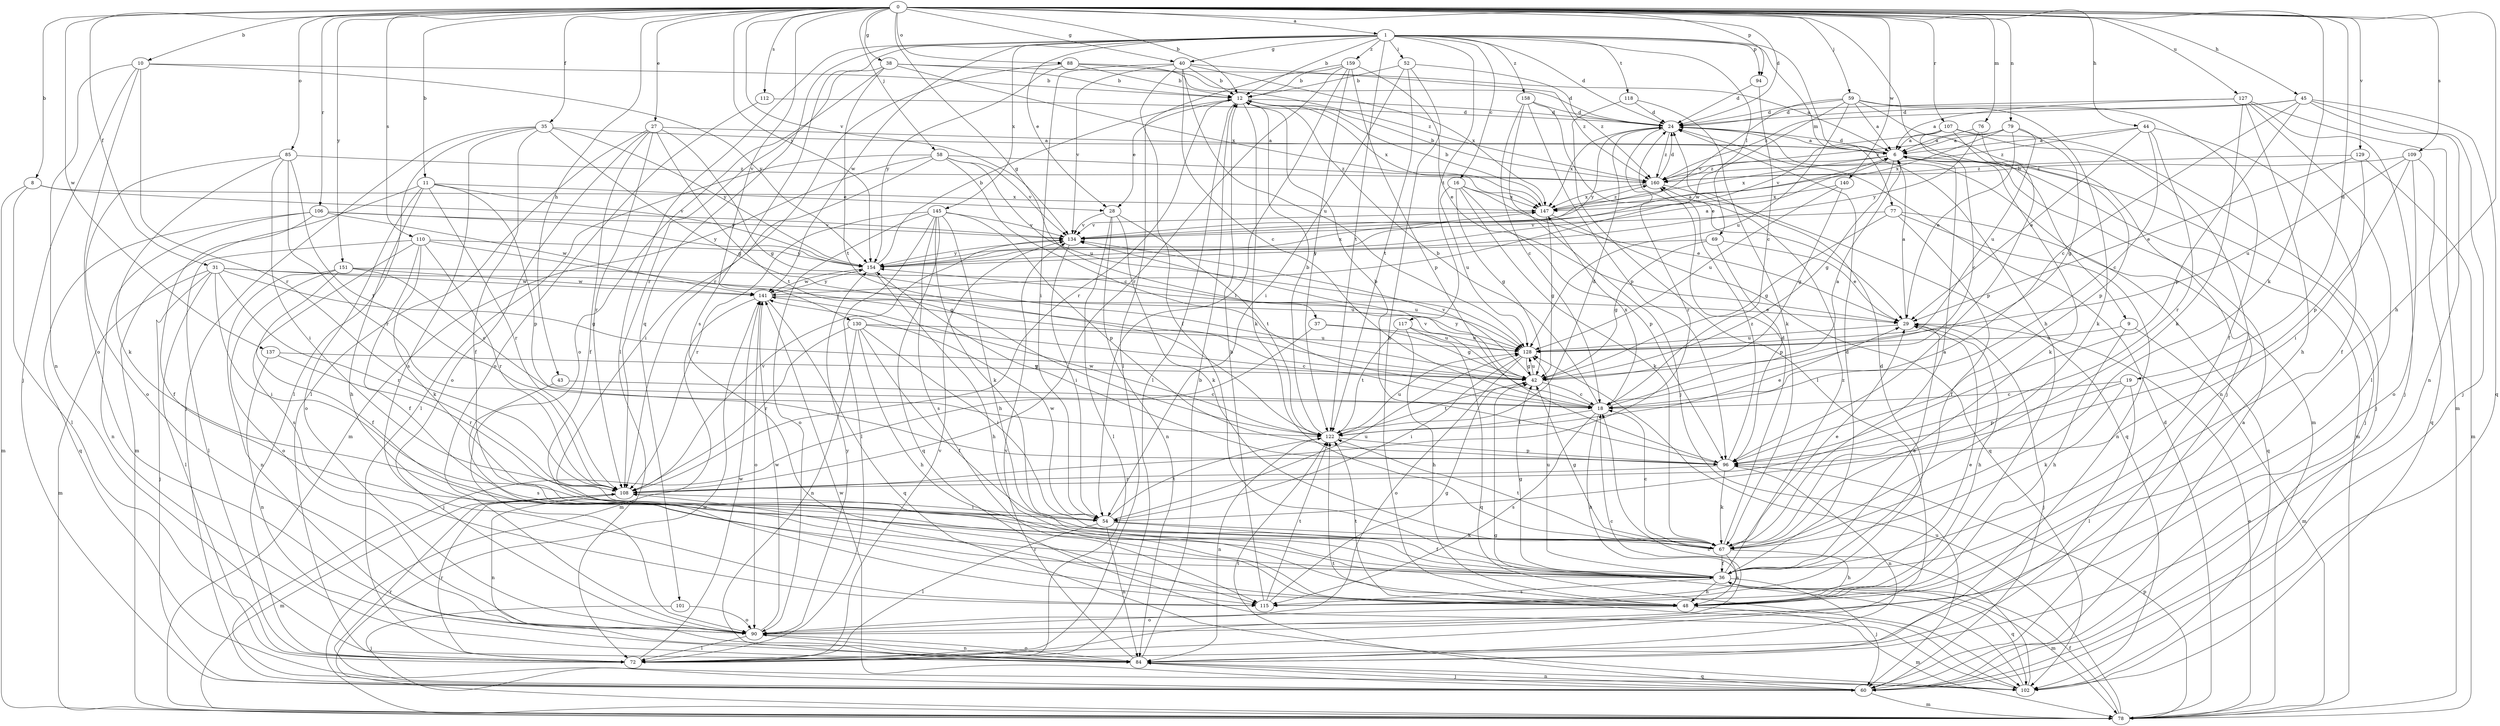 strict digraph  {
0;
1;
6;
8;
9;
10;
11;
12;
16;
18;
19;
24;
27;
28;
29;
31;
35;
36;
37;
38;
40;
42;
43;
44;
45;
48;
52;
54;
58;
59;
60;
67;
69;
72;
76;
77;
78;
79;
84;
85;
88;
90;
94;
96;
101;
102;
106;
107;
108;
109;
110;
112;
115;
117;
118;
122;
127;
128;
129;
130;
134;
137;
140;
141;
145;
147;
151;
154;
158;
159;
160;
0 -> 1  [label=a];
0 -> 8  [label=b];
0 -> 9  [label=b];
0 -> 10  [label=b];
0 -> 11  [label=b];
0 -> 12  [label=b];
0 -> 19  [label=d];
0 -> 24  [label=d];
0 -> 27  [label=e];
0 -> 31  [label=f];
0 -> 35  [label=f];
0 -> 37  [label=g];
0 -> 38  [label=g];
0 -> 40  [label=g];
0 -> 43  [label=h];
0 -> 44  [label=h];
0 -> 45  [label=h];
0 -> 48  [label=h];
0 -> 58  [label=j];
0 -> 59  [label=j];
0 -> 67  [label=k];
0 -> 76  [label=m];
0 -> 79  [label=n];
0 -> 85  [label=o];
0 -> 88  [label=o];
0 -> 94  [label=p];
0 -> 106  [label=r];
0 -> 107  [label=r];
0 -> 109  [label=s];
0 -> 110  [label=s];
0 -> 112  [label=s];
0 -> 127  [label=u];
0 -> 129  [label=v];
0 -> 130  [label=v];
0 -> 134  [label=v];
0 -> 137  [label=w];
0 -> 140  [label=w];
0 -> 151  [label=y];
0 -> 154  [label=y];
1 -> 12  [label=b];
1 -> 16  [label=c];
1 -> 24  [label=d];
1 -> 28  [label=e];
1 -> 40  [label=g];
1 -> 48  [label=h];
1 -> 52  [label=i];
1 -> 69  [label=l];
1 -> 72  [label=l];
1 -> 77  [label=m];
1 -> 94  [label=p];
1 -> 101  [label=q];
1 -> 115  [label=s];
1 -> 117  [label=t];
1 -> 118  [label=t];
1 -> 122  [label=t];
1 -> 141  [label=w];
1 -> 145  [label=x];
1 -> 158  [label=z];
1 -> 159  [label=z];
6 -> 24  [label=d];
6 -> 42  [label=g];
6 -> 60  [label=j];
6 -> 67  [label=k];
6 -> 78  [label=m];
6 -> 147  [label=x];
6 -> 160  [label=z];
8 -> 72  [label=l];
8 -> 78  [label=m];
8 -> 134  [label=v];
8 -> 147  [label=x];
9 -> 48  [label=h];
9 -> 78  [label=m];
9 -> 128  [label=u];
10 -> 12  [label=b];
10 -> 60  [label=j];
10 -> 84  [label=n];
10 -> 90  [label=o];
10 -> 108  [label=r];
10 -> 154  [label=y];
11 -> 28  [label=e];
11 -> 48  [label=h];
11 -> 78  [label=m];
11 -> 90  [label=o];
11 -> 96  [label=p];
11 -> 108  [label=r];
11 -> 154  [label=y];
12 -> 24  [label=d];
12 -> 28  [label=e];
12 -> 67  [label=k];
12 -> 72  [label=l];
12 -> 108  [label=r];
12 -> 147  [label=x];
16 -> 29  [label=e];
16 -> 42  [label=g];
16 -> 67  [label=k];
16 -> 96  [label=p];
16 -> 128  [label=u];
16 -> 147  [label=x];
18 -> 6  [label=a];
18 -> 12  [label=b];
18 -> 48  [label=h];
18 -> 115  [label=s];
18 -> 122  [label=t];
18 -> 134  [label=v];
18 -> 147  [label=x];
19 -> 18  [label=c];
19 -> 67  [label=k];
19 -> 72  [label=l];
19 -> 96  [label=p];
24 -> 6  [label=a];
24 -> 78  [label=m];
24 -> 108  [label=r];
24 -> 147  [label=x];
24 -> 154  [label=y];
24 -> 160  [label=z];
27 -> 6  [label=a];
27 -> 36  [label=f];
27 -> 42  [label=g];
27 -> 72  [label=l];
27 -> 90  [label=o];
27 -> 108  [label=r];
27 -> 122  [label=t];
28 -> 67  [label=k];
28 -> 72  [label=l];
28 -> 84  [label=n];
28 -> 122  [label=t];
28 -> 134  [label=v];
29 -> 6  [label=a];
29 -> 48  [label=h];
29 -> 60  [label=j];
29 -> 128  [label=u];
31 -> 42  [label=g];
31 -> 54  [label=i];
31 -> 60  [label=j];
31 -> 72  [label=l];
31 -> 78  [label=m];
31 -> 108  [label=r];
31 -> 128  [label=u];
31 -> 141  [label=w];
35 -> 6  [label=a];
35 -> 36  [label=f];
35 -> 42  [label=g];
35 -> 60  [label=j];
35 -> 72  [label=l];
35 -> 115  [label=s];
35 -> 154  [label=y];
36 -> 24  [label=d];
36 -> 29  [label=e];
36 -> 42  [label=g];
36 -> 48  [label=h];
36 -> 60  [label=j];
36 -> 78  [label=m];
36 -> 102  [label=q];
36 -> 115  [label=s];
36 -> 128  [label=u];
36 -> 160  [label=z];
37 -> 42  [label=g];
37 -> 60  [label=j];
37 -> 128  [label=u];
38 -> 6  [label=a];
38 -> 12  [label=b];
38 -> 90  [label=o];
38 -> 108  [label=r];
38 -> 122  [label=t];
38 -> 147  [label=x];
40 -> 12  [label=b];
40 -> 18  [label=c];
40 -> 36  [label=f];
40 -> 54  [label=i];
40 -> 128  [label=u];
40 -> 134  [label=v];
40 -> 147  [label=x];
40 -> 160  [label=z];
42 -> 18  [label=c];
42 -> 122  [label=t];
42 -> 128  [label=u];
42 -> 134  [label=v];
42 -> 154  [label=y];
43 -> 18  [label=c];
43 -> 115  [label=s];
44 -> 6  [label=a];
44 -> 18  [label=c];
44 -> 29  [label=e];
44 -> 36  [label=f];
44 -> 108  [label=r];
44 -> 160  [label=z];
45 -> 18  [label=c];
45 -> 24  [label=d];
45 -> 60  [label=j];
45 -> 84  [label=n];
45 -> 96  [label=p];
45 -> 102  [label=q];
45 -> 160  [label=z];
48 -> 78  [label=m];
48 -> 90  [label=o];
48 -> 108  [label=r];
48 -> 122  [label=t];
52 -> 12  [label=b];
52 -> 48  [label=h];
52 -> 54  [label=i];
52 -> 122  [label=t];
52 -> 160  [label=z];
54 -> 36  [label=f];
54 -> 67  [label=k];
54 -> 72  [label=l];
54 -> 84  [label=n];
54 -> 122  [label=t];
54 -> 128  [label=u];
54 -> 141  [label=w];
58 -> 18  [label=c];
58 -> 54  [label=i];
58 -> 72  [label=l];
58 -> 78  [label=m];
58 -> 128  [label=u];
58 -> 134  [label=v];
58 -> 160  [label=z];
59 -> 6  [label=a];
59 -> 24  [label=d];
59 -> 36  [label=f];
59 -> 60  [label=j];
59 -> 67  [label=k];
59 -> 128  [label=u];
59 -> 134  [label=v];
59 -> 141  [label=w];
60 -> 6  [label=a];
60 -> 78  [label=m];
60 -> 84  [label=n];
60 -> 108  [label=r];
60 -> 122  [label=t];
60 -> 141  [label=w];
67 -> 6  [label=a];
67 -> 18  [label=c];
67 -> 24  [label=d];
67 -> 29  [label=e];
67 -> 36  [label=f];
67 -> 42  [label=g];
67 -> 48  [label=h];
67 -> 115  [label=s];
67 -> 122  [label=t];
69 -> 29  [label=e];
69 -> 42  [label=g];
69 -> 96  [label=p];
69 -> 154  [label=y];
72 -> 108  [label=r];
72 -> 134  [label=v];
72 -> 141  [label=w];
76 -> 6  [label=a];
76 -> 96  [label=p];
76 -> 154  [label=y];
77 -> 36  [label=f];
77 -> 42  [label=g];
77 -> 84  [label=n];
77 -> 102  [label=q];
77 -> 134  [label=v];
78 -> 24  [label=d];
78 -> 29  [label=e];
78 -> 36  [label=f];
78 -> 96  [label=p];
78 -> 128  [label=u];
78 -> 141  [label=w];
79 -> 6  [label=a];
79 -> 29  [label=e];
79 -> 42  [label=g];
79 -> 128  [label=u];
79 -> 147  [label=x];
79 -> 160  [label=z];
84 -> 12  [label=b];
84 -> 60  [label=j];
84 -> 90  [label=o];
84 -> 102  [label=q];
84 -> 134  [label=v];
85 -> 54  [label=i];
85 -> 67  [label=k];
85 -> 90  [label=o];
85 -> 108  [label=r];
85 -> 122  [label=t];
85 -> 160  [label=z];
88 -> 12  [label=b];
88 -> 24  [label=d];
88 -> 108  [label=r];
88 -> 154  [label=y];
88 -> 160  [label=z];
90 -> 18  [label=c];
90 -> 72  [label=l];
90 -> 84  [label=n];
90 -> 141  [label=w];
90 -> 154  [label=y];
94 -> 18  [label=c];
94 -> 24  [label=d];
96 -> 12  [label=b];
96 -> 67  [label=k];
96 -> 84  [label=n];
96 -> 108  [label=r];
96 -> 154  [label=y];
96 -> 160  [label=z];
101 -> 60  [label=j];
101 -> 90  [label=o];
102 -> 18  [label=c];
102 -> 42  [label=g];
102 -> 122  [label=t];
106 -> 36  [label=f];
106 -> 84  [label=n];
106 -> 102  [label=q];
106 -> 134  [label=v];
106 -> 141  [label=w];
106 -> 154  [label=y];
107 -> 6  [label=a];
107 -> 18  [label=c];
107 -> 60  [label=j];
107 -> 84  [label=n];
107 -> 96  [label=p];
107 -> 134  [label=v];
108 -> 54  [label=i];
108 -> 78  [label=m];
108 -> 84  [label=n];
108 -> 134  [label=v];
109 -> 90  [label=o];
109 -> 96  [label=p];
109 -> 102  [label=q];
109 -> 128  [label=u];
109 -> 160  [label=z];
110 -> 36  [label=f];
110 -> 42  [label=g];
110 -> 67  [label=k];
110 -> 72  [label=l];
110 -> 108  [label=r];
110 -> 115  [label=s];
110 -> 154  [label=y];
112 -> 24  [label=d];
112 -> 90  [label=o];
115 -> 12  [label=b];
115 -> 24  [label=d];
115 -> 29  [label=e];
115 -> 42  [label=g];
115 -> 122  [label=t];
117 -> 48  [label=h];
117 -> 102  [label=q];
117 -> 122  [label=t];
117 -> 128  [label=u];
118 -> 24  [label=d];
118 -> 67  [label=k];
118 -> 72  [label=l];
122 -> 12  [label=b];
122 -> 24  [label=d];
122 -> 29  [label=e];
122 -> 84  [label=n];
122 -> 96  [label=p];
122 -> 128  [label=u];
122 -> 141  [label=w];
127 -> 6  [label=a];
127 -> 24  [label=d];
127 -> 48  [label=h];
127 -> 60  [label=j];
127 -> 67  [label=k];
127 -> 72  [label=l];
127 -> 78  [label=m];
128 -> 42  [label=g];
128 -> 54  [label=i];
128 -> 90  [label=o];
129 -> 29  [label=e];
129 -> 54  [label=i];
129 -> 78  [label=m];
129 -> 160  [label=z];
130 -> 18  [label=c];
130 -> 36  [label=f];
130 -> 48  [label=h];
130 -> 54  [label=i];
130 -> 84  [label=n];
130 -> 108  [label=r];
130 -> 128  [label=u];
134 -> 6  [label=a];
134 -> 54  [label=i];
134 -> 154  [label=y];
137 -> 42  [label=g];
137 -> 84  [label=n];
137 -> 108  [label=r];
140 -> 42  [label=g];
140 -> 128  [label=u];
140 -> 147  [label=x];
141 -> 29  [label=e];
141 -> 78  [label=m];
141 -> 90  [label=o];
141 -> 102  [label=q];
141 -> 154  [label=y];
145 -> 48  [label=h];
145 -> 67  [label=k];
145 -> 72  [label=l];
145 -> 90  [label=o];
145 -> 96  [label=p];
145 -> 102  [label=q];
145 -> 108  [label=r];
145 -> 115  [label=s];
145 -> 134  [label=v];
147 -> 12  [label=b];
147 -> 42  [label=g];
147 -> 102  [label=q];
147 -> 134  [label=v];
147 -> 160  [label=z];
151 -> 18  [label=c];
151 -> 36  [label=f];
151 -> 84  [label=n];
151 -> 90  [label=o];
151 -> 128  [label=u];
151 -> 141  [label=w];
154 -> 6  [label=a];
154 -> 12  [label=b];
154 -> 48  [label=h];
154 -> 141  [label=w];
154 -> 147  [label=x];
158 -> 18  [label=c];
158 -> 24  [label=d];
158 -> 29  [label=e];
158 -> 60  [label=j];
158 -> 96  [label=p];
159 -> 12  [label=b];
159 -> 29  [label=e];
159 -> 54  [label=i];
159 -> 72  [label=l];
159 -> 96  [label=p];
159 -> 108  [label=r];
159 -> 122  [label=t];
160 -> 12  [label=b];
160 -> 24  [label=d];
160 -> 102  [label=q];
160 -> 147  [label=x];
}
